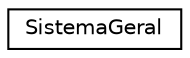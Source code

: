 digraph "Graphical Class Hierarchy"
{
 // LATEX_PDF_SIZE
  edge [fontname="Helvetica",fontsize="10",labelfontname="Helvetica",labelfontsize="10"];
  node [fontname="Helvetica",fontsize="10",shape=record];
  rankdir="LR";
  Node0 [label="SistemaGeral",height=0.2,width=0.4,color="black", fillcolor="white", style="filled",URL="$classSistemaGeral.html",tooltip=" "];
}
